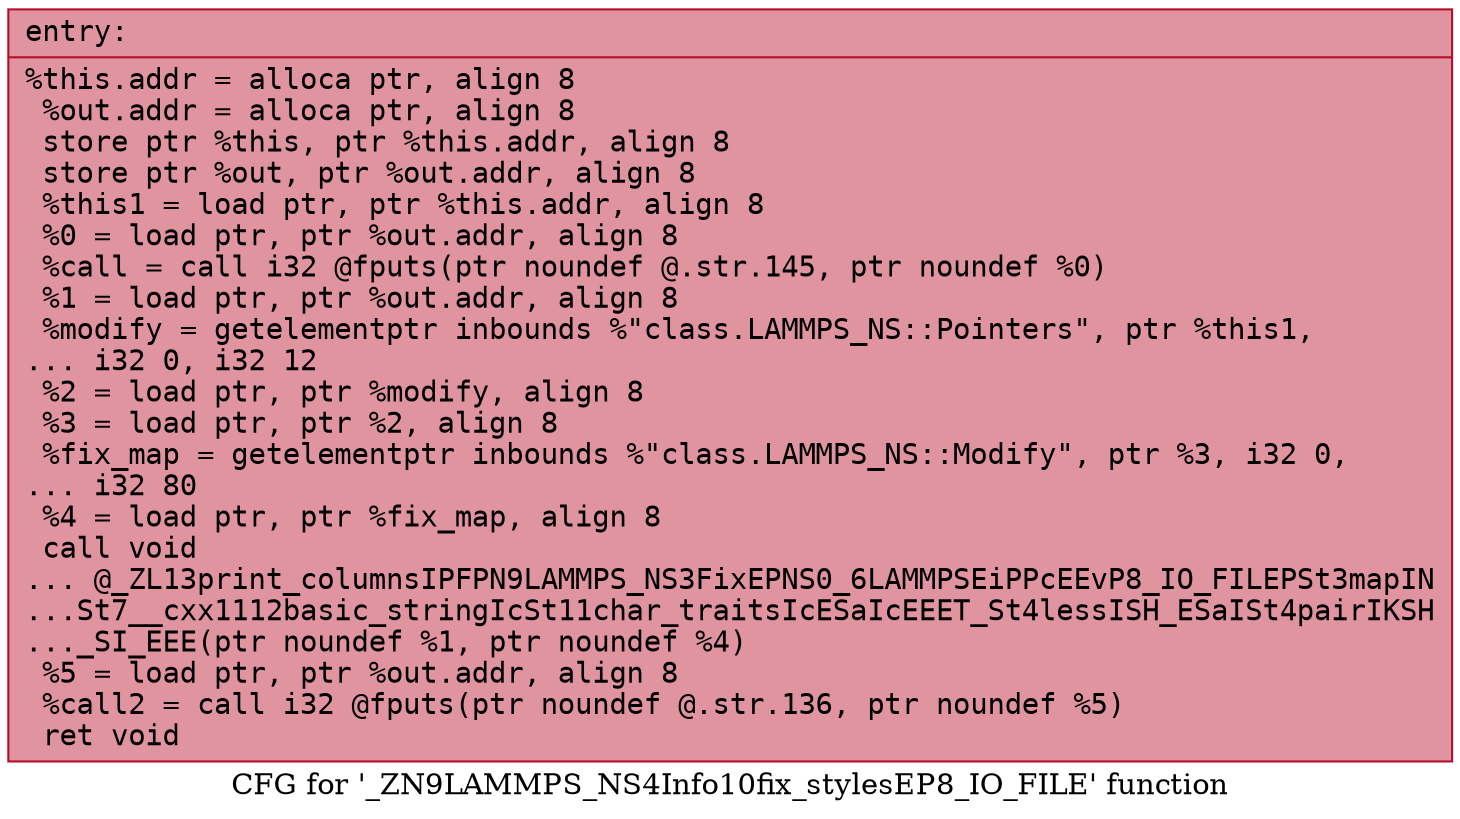 digraph "CFG for '_ZN9LAMMPS_NS4Info10fix_stylesEP8_IO_FILE' function" {
	label="CFG for '_ZN9LAMMPS_NS4Info10fix_stylesEP8_IO_FILE' function";

	Node0x5628466ade40 [shape=record,color="#b70d28ff", style=filled, fillcolor="#b70d2870" fontname="Courier",label="{entry:\l|  %this.addr = alloca ptr, align 8\l  %out.addr = alloca ptr, align 8\l  store ptr %this, ptr %this.addr, align 8\l  store ptr %out, ptr %out.addr, align 8\l  %this1 = load ptr, ptr %this.addr, align 8\l  %0 = load ptr, ptr %out.addr, align 8\l  %call = call i32 @fputs(ptr noundef @.str.145, ptr noundef %0)\l  %1 = load ptr, ptr %out.addr, align 8\l  %modify = getelementptr inbounds %\"class.LAMMPS_NS::Pointers\", ptr %this1,\l... i32 0, i32 12\l  %2 = load ptr, ptr %modify, align 8\l  %3 = load ptr, ptr %2, align 8\l  %fix_map = getelementptr inbounds %\"class.LAMMPS_NS::Modify\", ptr %3, i32 0,\l... i32 80\l  %4 = load ptr, ptr %fix_map, align 8\l  call void\l... @_ZL13print_columnsIPFPN9LAMMPS_NS3FixEPNS0_6LAMMPSEiPPcEEvP8_IO_FILEPSt3mapIN\l...St7__cxx1112basic_stringIcSt11char_traitsIcESaIcEEET_St4lessISH_ESaISt4pairIKSH\l..._SI_EEE(ptr noundef %1, ptr noundef %4)\l  %5 = load ptr, ptr %out.addr, align 8\l  %call2 = call i32 @fputs(ptr noundef @.str.136, ptr noundef %5)\l  ret void\l}"];
}
